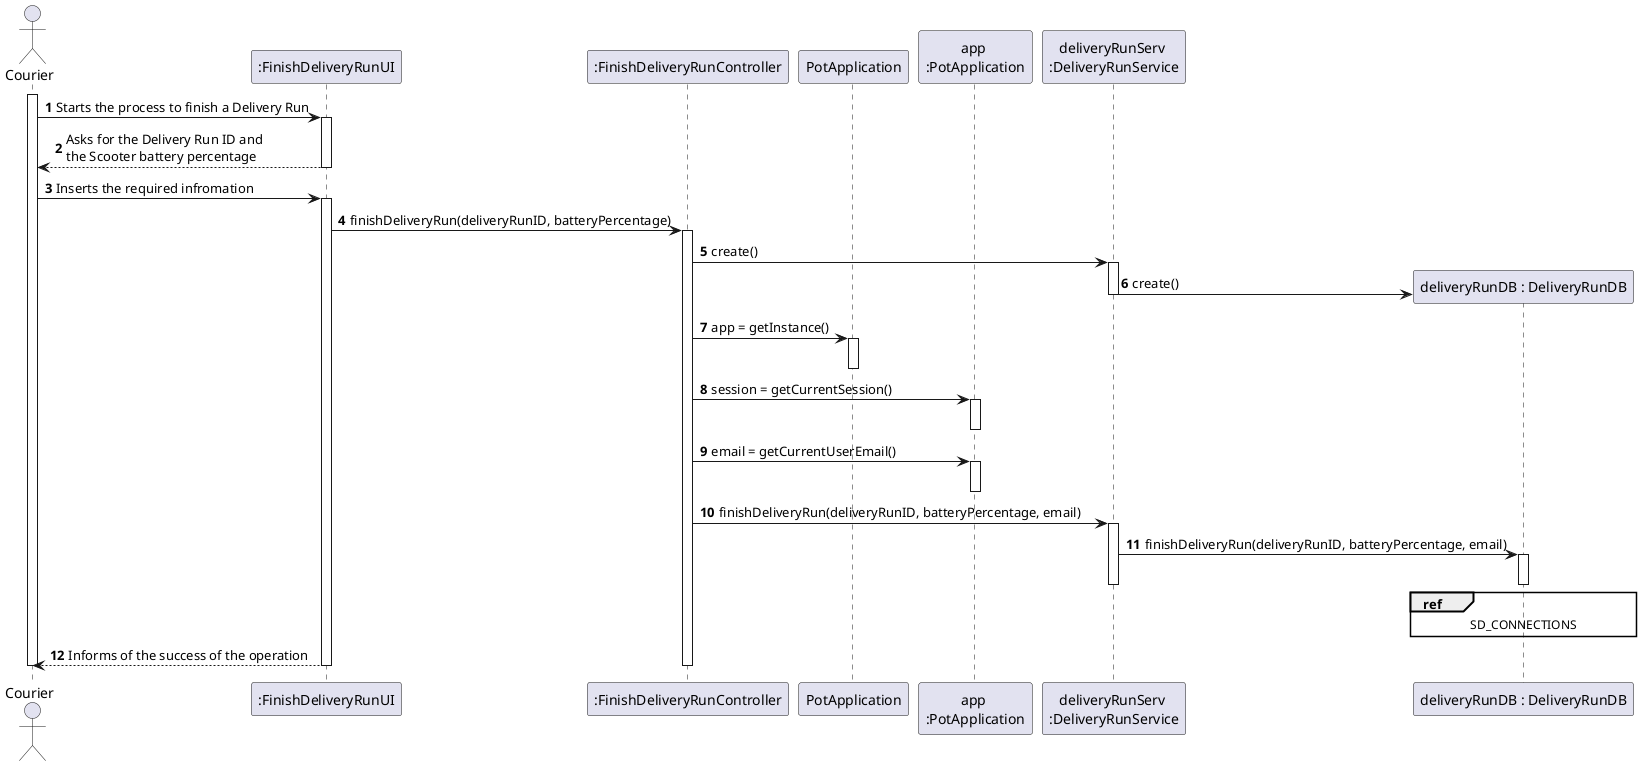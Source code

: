 @startuml
autonumber
actor "Courier" as C
participant ":FinishDeliveryRunUI" as UI
participant ":FinishDeliveryRunController" as CTRL
participant "PotApplication" as PA
participant "app \n:PotApplication" as APA
participant "deliveryRunServ \n:DeliveryRunService" as DRS
participant "deliveryRunDB : DeliveryRunDB" as DDB
activate C

C -> UI : Starts the process to finish a Delivery Run
activate UI

UI --> C : Asks for the Delivery Run ID and \nthe Scooter battery percentage
deactivate UI

C -> UI : Inserts the required infromation
activate UI


UI -> CTRL : finishDeliveryRun(deliveryRunID, batteryPercentage)
activate CTRL
CTRL -> DRS : create()
activate DRS
DRS -> DDB** : create()
deactivate DRS
CTRL -> PA : app = getInstance()
activate PA
deactivate PA
CTRL -> APA : session = getCurrentSession()
activate APA
deactivate APA

CTRL -> APA : email = getCurrentUserEmail()
activate APA
deactivate APA
CTRL -> DRS : finishDeliveryRun(deliveryRunID, batteryPercentage, email)
activate DRS
DRS -> DDB : finishDeliveryRun(deliveryRunID, batteryPercentage, email)
ref over DDB
SD_CONNECTIONS
end ref
activate DDB
deactivate DDB
deactivate DRS

UI --> C : Informs of the success of the operation
deactivate CTRL
deactivate UI
deactivate C

@enduml
